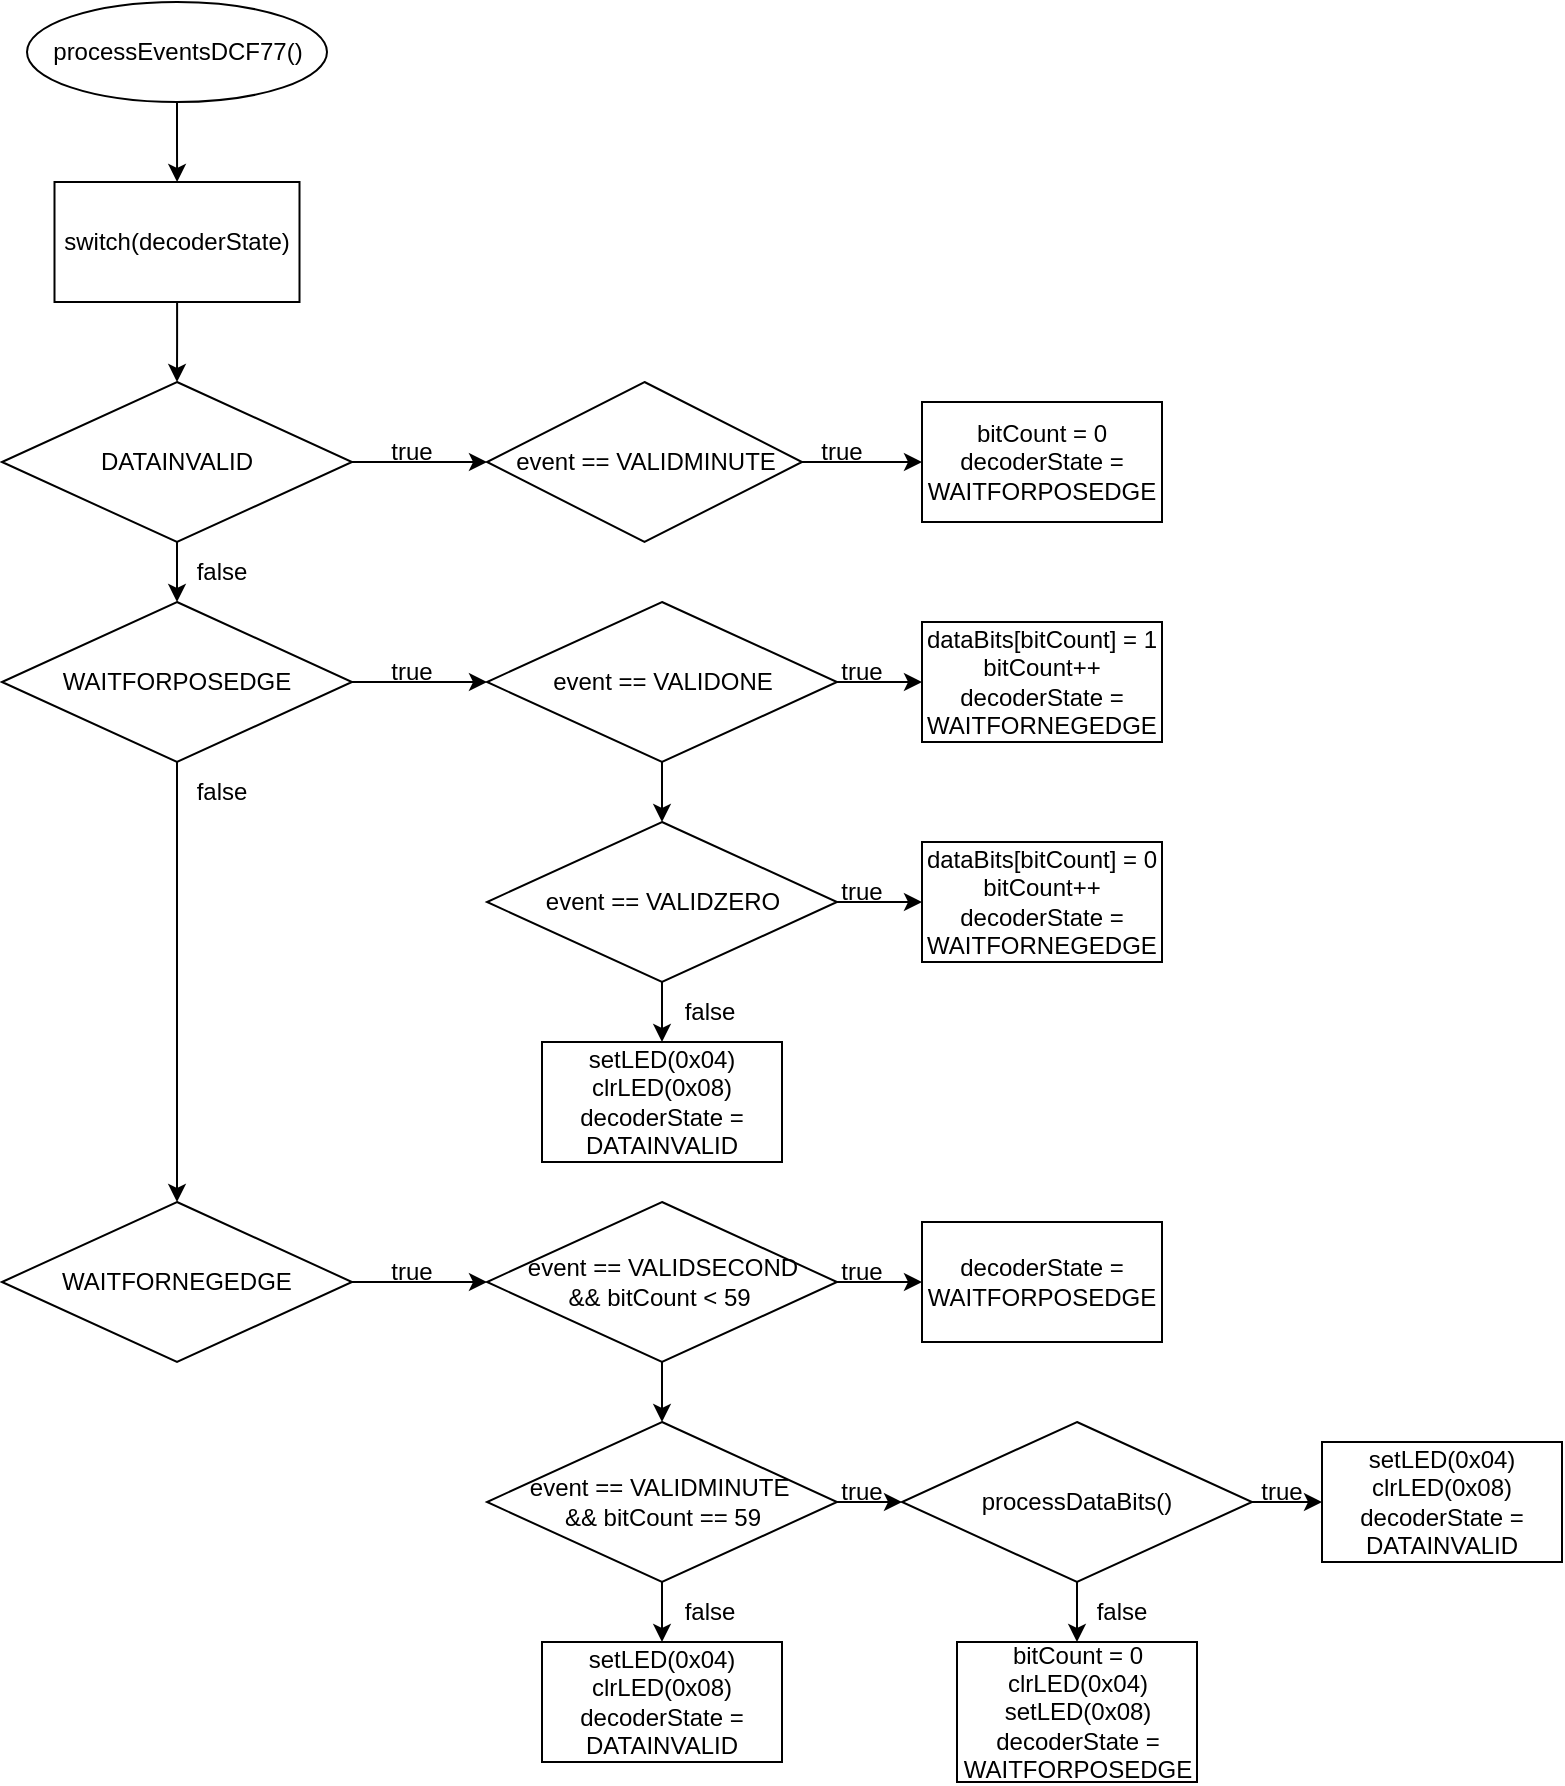 <mxfile version="22.1.11" type="device">
  <diagram name="Seite-1" id="lFY8hCb5F_WlLx-T4HH0">
    <mxGraphModel dx="1434" dy="746" grid="1" gridSize="10" guides="1" tooltips="1" connect="1" arrows="1" fold="1" page="1" pageScale="1" pageWidth="827" pageHeight="1169" math="0" shadow="0">
      <root>
        <mxCell id="0" />
        <mxCell id="1" parent="0" />
        <mxCell id="0a_srso6qg4sl4MgF0RX-3" value="" style="edgeStyle=orthogonalEdgeStyle;rounded=0;orthogonalLoop=1;jettySize=auto;html=1;" edge="1" parent="1" source="0a_srso6qg4sl4MgF0RX-1" target="0a_srso6qg4sl4MgF0RX-2">
          <mxGeometry relative="1" as="geometry" />
        </mxCell>
        <mxCell id="0a_srso6qg4sl4MgF0RX-1" value="processEventsDCF77()" style="ellipse;whiteSpace=wrap;html=1;" vertex="1" parent="1">
          <mxGeometry x="22.5" y="30" width="150" height="50" as="geometry" />
        </mxCell>
        <mxCell id="0a_srso6qg4sl4MgF0RX-5" value="" style="edgeStyle=orthogonalEdgeStyle;rounded=0;orthogonalLoop=1;jettySize=auto;html=1;" edge="1" parent="1" source="0a_srso6qg4sl4MgF0RX-2" target="0a_srso6qg4sl4MgF0RX-4">
          <mxGeometry relative="1" as="geometry" />
        </mxCell>
        <mxCell id="0a_srso6qg4sl4MgF0RX-2" value="switch(decoderState)" style="rounded=0;whiteSpace=wrap;html=1;" vertex="1" parent="1">
          <mxGeometry x="36.25" y="120" width="122.5" height="60" as="geometry" />
        </mxCell>
        <mxCell id="0a_srso6qg4sl4MgF0RX-8" value="" style="edgeStyle=orthogonalEdgeStyle;rounded=0;orthogonalLoop=1;jettySize=auto;html=1;" edge="1" parent="1" source="0a_srso6qg4sl4MgF0RX-4" target="0a_srso6qg4sl4MgF0RX-6">
          <mxGeometry relative="1" as="geometry" />
        </mxCell>
        <mxCell id="0a_srso6qg4sl4MgF0RX-11" value="" style="edgeStyle=orthogonalEdgeStyle;rounded=0;orthogonalLoop=1;jettySize=auto;html=1;" edge="1" parent="1" source="0a_srso6qg4sl4MgF0RX-4" target="0a_srso6qg4sl4MgF0RX-10">
          <mxGeometry relative="1" as="geometry" />
        </mxCell>
        <mxCell id="0a_srso6qg4sl4MgF0RX-4" value="DATAINVALID" style="rhombus;whiteSpace=wrap;html=1;" vertex="1" parent="1">
          <mxGeometry x="10" y="220" width="175" height="80" as="geometry" />
        </mxCell>
        <mxCell id="0a_srso6qg4sl4MgF0RX-9" value="" style="edgeStyle=orthogonalEdgeStyle;rounded=0;orthogonalLoop=1;jettySize=auto;html=1;" edge="1" parent="1" source="0a_srso6qg4sl4MgF0RX-6" target="0a_srso6qg4sl4MgF0RX-7">
          <mxGeometry relative="1" as="geometry" />
        </mxCell>
        <mxCell id="0a_srso6qg4sl4MgF0RX-19" value="" style="edgeStyle=orthogonalEdgeStyle;rounded=0;orthogonalLoop=1;jettySize=auto;html=1;" edge="1" parent="1" source="0a_srso6qg4sl4MgF0RX-6" target="0a_srso6qg4sl4MgF0RX-18">
          <mxGeometry relative="1" as="geometry" />
        </mxCell>
        <mxCell id="0a_srso6qg4sl4MgF0RX-6" value="WAITFORPOSEDGE" style="rhombus;whiteSpace=wrap;html=1;" vertex="1" parent="1">
          <mxGeometry x="10" y="330" width="175" height="80" as="geometry" />
        </mxCell>
        <mxCell id="0a_srso6qg4sl4MgF0RX-48" value="" style="edgeStyle=orthogonalEdgeStyle;rounded=0;orthogonalLoop=1;jettySize=auto;html=1;" edge="1" parent="1" source="0a_srso6qg4sl4MgF0RX-7" target="0a_srso6qg4sl4MgF0RX-38">
          <mxGeometry relative="1" as="geometry" />
        </mxCell>
        <mxCell id="0a_srso6qg4sl4MgF0RX-7" value="WAITFORNEGEDGE" style="rhombus;whiteSpace=wrap;html=1;" vertex="1" parent="1">
          <mxGeometry x="10" y="630" width="175" height="80" as="geometry" />
        </mxCell>
        <mxCell id="0a_srso6qg4sl4MgF0RX-16" value="" style="edgeStyle=orthogonalEdgeStyle;rounded=0;orthogonalLoop=1;jettySize=auto;html=1;" edge="1" parent="1" source="0a_srso6qg4sl4MgF0RX-10" target="0a_srso6qg4sl4MgF0RX-15">
          <mxGeometry relative="1" as="geometry" />
        </mxCell>
        <mxCell id="0a_srso6qg4sl4MgF0RX-10" value="event == VALIDMINUTE" style="rhombus;whiteSpace=wrap;html=1;" vertex="1" parent="1">
          <mxGeometry x="252.5" y="220" width="157.5" height="80" as="geometry" />
        </mxCell>
        <mxCell id="0a_srso6qg4sl4MgF0RX-12" value="true" style="text;html=1;strokeColor=none;fillColor=none;align=center;verticalAlign=middle;whiteSpace=wrap;rounded=0;" vertex="1" parent="1">
          <mxGeometry x="185" y="240" width="60" height="30" as="geometry" />
        </mxCell>
        <mxCell id="0a_srso6qg4sl4MgF0RX-13" value="false" style="text;html=1;strokeColor=none;fillColor=none;align=center;verticalAlign=middle;whiteSpace=wrap;rounded=0;" vertex="1" parent="1">
          <mxGeometry x="90" y="410" width="60" height="30" as="geometry" />
        </mxCell>
        <mxCell id="0a_srso6qg4sl4MgF0RX-14" value="false" style="text;html=1;strokeColor=none;fillColor=none;align=center;verticalAlign=middle;whiteSpace=wrap;rounded=0;" vertex="1" parent="1">
          <mxGeometry x="90" y="300" width="60" height="30" as="geometry" />
        </mxCell>
        <mxCell id="0a_srso6qg4sl4MgF0RX-15" value="bitCount = 0&lt;br&gt;decoderState = WAITFORPOSEDGE" style="whiteSpace=wrap;html=1;" vertex="1" parent="1">
          <mxGeometry x="470" y="230" width="120" height="60" as="geometry" />
        </mxCell>
        <mxCell id="0a_srso6qg4sl4MgF0RX-17" value="true" style="text;html=1;strokeColor=none;fillColor=none;align=center;verticalAlign=middle;whiteSpace=wrap;rounded=0;" vertex="1" parent="1">
          <mxGeometry x="400" y="240" width="60" height="30" as="geometry" />
        </mxCell>
        <mxCell id="0a_srso6qg4sl4MgF0RX-23" value="" style="edgeStyle=orthogonalEdgeStyle;rounded=0;orthogonalLoop=1;jettySize=auto;html=1;" edge="1" parent="1" source="0a_srso6qg4sl4MgF0RX-18" target="0a_srso6qg4sl4MgF0RX-22">
          <mxGeometry relative="1" as="geometry" />
        </mxCell>
        <mxCell id="0a_srso6qg4sl4MgF0RX-25" value="" style="edgeStyle=orthogonalEdgeStyle;rounded=0;orthogonalLoop=1;jettySize=auto;html=1;" edge="1" parent="1" source="0a_srso6qg4sl4MgF0RX-18" target="0a_srso6qg4sl4MgF0RX-24">
          <mxGeometry relative="1" as="geometry" />
        </mxCell>
        <mxCell id="0a_srso6qg4sl4MgF0RX-18" value="event == VALIDONE" style="rhombus;whiteSpace=wrap;html=1;" vertex="1" parent="1">
          <mxGeometry x="252.5" y="330" width="175" height="80" as="geometry" />
        </mxCell>
        <mxCell id="0a_srso6qg4sl4MgF0RX-29" value="" style="edgeStyle=orthogonalEdgeStyle;rounded=0;orthogonalLoop=1;jettySize=auto;html=1;" edge="1" parent="1" source="0a_srso6qg4sl4MgF0RX-22">
          <mxGeometry relative="1" as="geometry">
            <mxPoint x="470" y="480" as="targetPoint" />
          </mxGeometry>
        </mxCell>
        <mxCell id="0a_srso6qg4sl4MgF0RX-34" value="" style="edgeStyle=orthogonalEdgeStyle;rounded=0;orthogonalLoop=1;jettySize=auto;html=1;" edge="1" parent="1" source="0a_srso6qg4sl4MgF0RX-22" target="0a_srso6qg4sl4MgF0RX-33">
          <mxGeometry relative="1" as="geometry" />
        </mxCell>
        <mxCell id="0a_srso6qg4sl4MgF0RX-22" value="event == VALIDZERO" style="rhombus;whiteSpace=wrap;html=1;" vertex="1" parent="1">
          <mxGeometry x="252.5" y="440" width="175" height="80" as="geometry" />
        </mxCell>
        <mxCell id="0a_srso6qg4sl4MgF0RX-24" value="dataBits[bitCount] = 1&lt;br&gt;bitCount++&lt;br&gt;decoderState = WAITFORNEGEDGE" style="whiteSpace=wrap;html=1;" vertex="1" parent="1">
          <mxGeometry x="470" y="340" width="120" height="60" as="geometry" />
        </mxCell>
        <mxCell id="0a_srso6qg4sl4MgF0RX-26" value="true" style="text;html=1;strokeColor=none;fillColor=none;align=center;verticalAlign=middle;whiteSpace=wrap;rounded=0;" vertex="1" parent="1">
          <mxGeometry x="410" y="350" width="60" height="30" as="geometry" />
        </mxCell>
        <mxCell id="0a_srso6qg4sl4MgF0RX-27" value="true" style="text;html=1;strokeColor=none;fillColor=none;align=center;verticalAlign=middle;whiteSpace=wrap;rounded=0;" vertex="1" parent="1">
          <mxGeometry x="185" y="350" width="60" height="30" as="geometry" />
        </mxCell>
        <mxCell id="0a_srso6qg4sl4MgF0RX-31" value="dataBits[bitCount] = 0&lt;br&gt;bitCount++&lt;br&gt;decoderState = WAITFORNEGEDGE" style="whiteSpace=wrap;html=1;" vertex="1" parent="1">
          <mxGeometry x="470" y="450" width="120" height="60" as="geometry" />
        </mxCell>
        <mxCell id="0a_srso6qg4sl4MgF0RX-32" value="true" style="text;html=1;strokeColor=none;fillColor=none;align=center;verticalAlign=middle;whiteSpace=wrap;rounded=0;" vertex="1" parent="1">
          <mxGeometry x="410" y="460" width="60" height="30" as="geometry" />
        </mxCell>
        <mxCell id="0a_srso6qg4sl4MgF0RX-33" value="setLED(0x04)&lt;br&gt;clrLED(0x08)&lt;br&gt;decoderState = DATAINVALID" style="whiteSpace=wrap;html=1;" vertex="1" parent="1">
          <mxGeometry x="280" y="550" width="120" height="60" as="geometry" />
        </mxCell>
        <mxCell id="0a_srso6qg4sl4MgF0RX-35" value="false" style="text;html=1;strokeColor=none;fillColor=none;align=center;verticalAlign=middle;whiteSpace=wrap;rounded=0;" vertex="1" parent="1">
          <mxGeometry x="334" y="520" width="60" height="30" as="geometry" />
        </mxCell>
        <mxCell id="0a_srso6qg4sl4MgF0RX-36" value="" style="edgeStyle=orthogonalEdgeStyle;rounded=0;orthogonalLoop=1;jettySize=auto;html=1;" edge="1" parent="1" source="0a_srso6qg4sl4MgF0RX-38" target="0a_srso6qg4sl4MgF0RX-41">
          <mxGeometry relative="1" as="geometry" />
        </mxCell>
        <mxCell id="0a_srso6qg4sl4MgF0RX-37" value="" style="edgeStyle=orthogonalEdgeStyle;rounded=0;orthogonalLoop=1;jettySize=auto;html=1;" edge="1" parent="1" source="0a_srso6qg4sl4MgF0RX-38" target="0a_srso6qg4sl4MgF0RX-42">
          <mxGeometry relative="1" as="geometry" />
        </mxCell>
        <mxCell id="0a_srso6qg4sl4MgF0RX-38" value="event == VALIDSECOND &lt;br&gt;&amp;amp;&amp;amp; bitCount &amp;lt; 59&amp;nbsp;" style="rhombus;whiteSpace=wrap;html=1;" vertex="1" parent="1">
          <mxGeometry x="252.5" y="630" width="175" height="80" as="geometry" />
        </mxCell>
        <mxCell id="0a_srso6qg4sl4MgF0RX-40" value="" style="edgeStyle=orthogonalEdgeStyle;rounded=0;orthogonalLoop=1;jettySize=auto;html=1;" edge="1" parent="1" source="0a_srso6qg4sl4MgF0RX-41" target="0a_srso6qg4sl4MgF0RX-46">
          <mxGeometry relative="1" as="geometry" />
        </mxCell>
        <mxCell id="0a_srso6qg4sl4MgF0RX-53" value="" style="edgeStyle=orthogonalEdgeStyle;rounded=0;orthogonalLoop=1;jettySize=auto;html=1;" edge="1" parent="1" source="0a_srso6qg4sl4MgF0RX-41" target="0a_srso6qg4sl4MgF0RX-52">
          <mxGeometry relative="1" as="geometry" />
        </mxCell>
        <mxCell id="0a_srso6qg4sl4MgF0RX-41" value="event == VALIDMINUTE&amp;nbsp;&lt;br&gt;&amp;amp;&amp;amp; bitCount == 59" style="rhombus;whiteSpace=wrap;html=1;" vertex="1" parent="1">
          <mxGeometry x="252.5" y="740" width="175" height="80" as="geometry" />
        </mxCell>
        <mxCell id="0a_srso6qg4sl4MgF0RX-42" value="decoderState = WAITFORPOSEDGE" style="whiteSpace=wrap;html=1;" vertex="1" parent="1">
          <mxGeometry x="470" y="640" width="120" height="60" as="geometry" />
        </mxCell>
        <mxCell id="0a_srso6qg4sl4MgF0RX-43" value="true" style="text;html=1;strokeColor=none;fillColor=none;align=center;verticalAlign=middle;whiteSpace=wrap;rounded=0;" vertex="1" parent="1">
          <mxGeometry x="410" y="650" width="60" height="30" as="geometry" />
        </mxCell>
        <mxCell id="0a_srso6qg4sl4MgF0RX-46" value="setLED(0x04)&lt;br&gt;clrLED(0x08)&lt;br&gt;decoderState = DATAINVALID" style="whiteSpace=wrap;html=1;" vertex="1" parent="1">
          <mxGeometry x="280" y="850" width="120" height="60" as="geometry" />
        </mxCell>
        <mxCell id="0a_srso6qg4sl4MgF0RX-47" value="false" style="text;html=1;strokeColor=none;fillColor=none;align=center;verticalAlign=middle;whiteSpace=wrap;rounded=0;" vertex="1" parent="1">
          <mxGeometry x="334" y="820" width="60" height="30" as="geometry" />
        </mxCell>
        <mxCell id="0a_srso6qg4sl4MgF0RX-49" value="true" style="text;html=1;strokeColor=none;fillColor=none;align=center;verticalAlign=middle;whiteSpace=wrap;rounded=0;" vertex="1" parent="1">
          <mxGeometry x="185" y="650" width="60" height="30" as="geometry" />
        </mxCell>
        <mxCell id="0a_srso6qg4sl4MgF0RX-55" value="" style="edgeStyle=orthogonalEdgeStyle;rounded=0;orthogonalLoop=1;jettySize=auto;html=1;" edge="1" parent="1" source="0a_srso6qg4sl4MgF0RX-52" target="0a_srso6qg4sl4MgF0RX-54">
          <mxGeometry relative="1" as="geometry" />
        </mxCell>
        <mxCell id="0a_srso6qg4sl4MgF0RX-59" value="" style="edgeStyle=orthogonalEdgeStyle;rounded=0;orthogonalLoop=1;jettySize=auto;html=1;" edge="1" parent="1" source="0a_srso6qg4sl4MgF0RX-52" target="0a_srso6qg4sl4MgF0RX-58">
          <mxGeometry relative="1" as="geometry" />
        </mxCell>
        <mxCell id="0a_srso6qg4sl4MgF0RX-52" value="processDataBits()" style="rhombus;whiteSpace=wrap;html=1;" vertex="1" parent="1">
          <mxGeometry x="460" y="740" width="175" height="80" as="geometry" />
        </mxCell>
        <mxCell id="0a_srso6qg4sl4MgF0RX-54" value="setLED(0x04)&lt;br&gt;clrLED(0x08)&lt;br&gt;decoderState = DATAINVALID" style="whiteSpace=wrap;html=1;" vertex="1" parent="1">
          <mxGeometry x="670" y="750" width="120" height="60" as="geometry" />
        </mxCell>
        <mxCell id="0a_srso6qg4sl4MgF0RX-56" value="true" style="text;html=1;strokeColor=none;fillColor=none;align=center;verticalAlign=middle;whiteSpace=wrap;rounded=0;" vertex="1" parent="1">
          <mxGeometry x="410" y="760" width="60" height="30" as="geometry" />
        </mxCell>
        <mxCell id="0a_srso6qg4sl4MgF0RX-57" value="true" style="text;html=1;strokeColor=none;fillColor=none;align=center;verticalAlign=middle;whiteSpace=wrap;rounded=0;" vertex="1" parent="1">
          <mxGeometry x="620" y="760" width="60" height="30" as="geometry" />
        </mxCell>
        <mxCell id="0a_srso6qg4sl4MgF0RX-58" value="bitCount = 0&lt;br&gt;clrLED(0x04)&lt;br&gt;setLED(0x08)&lt;br&gt;decoderState = WAITFORPOSEDGE" style="whiteSpace=wrap;html=1;" vertex="1" parent="1">
          <mxGeometry x="487.5" y="850" width="120" height="70" as="geometry" />
        </mxCell>
        <mxCell id="0a_srso6qg4sl4MgF0RX-60" value="false" style="text;html=1;strokeColor=none;fillColor=none;align=center;verticalAlign=middle;whiteSpace=wrap;rounded=0;" vertex="1" parent="1">
          <mxGeometry x="540" y="820" width="60" height="30" as="geometry" />
        </mxCell>
      </root>
    </mxGraphModel>
  </diagram>
</mxfile>
